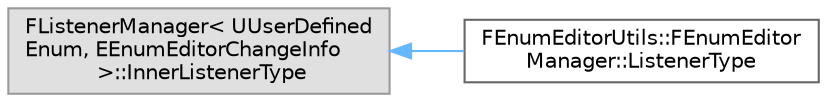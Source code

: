 digraph "Graphical Class Hierarchy"
{
 // INTERACTIVE_SVG=YES
 // LATEX_PDF_SIZE
  bgcolor="transparent";
  edge [fontname=Helvetica,fontsize=10,labelfontname=Helvetica,labelfontsize=10];
  node [fontname=Helvetica,fontsize=10,shape=box,height=0.2,width=0.4];
  rankdir="LR";
  Node0 [id="Node000000",label="FListenerManager\< UUserDefined\lEnum, EEnumEditorChangeInfo\l \>::InnerListenerType",height=0.2,width=0.4,color="grey60", fillcolor="#E0E0E0", style="filled",tooltip=" "];
  Node0 -> Node1 [id="edge4102_Node000000_Node000001",dir="back",color="steelblue1",style="solid",tooltip=" "];
  Node1 [id="Node000001",label="FEnumEditorUtils::FEnumEditor\lManager::ListenerType",height=0.2,width=0.4,color="grey40", fillcolor="white", style="filled",URL="$d0/dfe/classFEnumEditorUtils_1_1FEnumEditorManager_1_1ListenerType.html",tooltip=" "];
}
